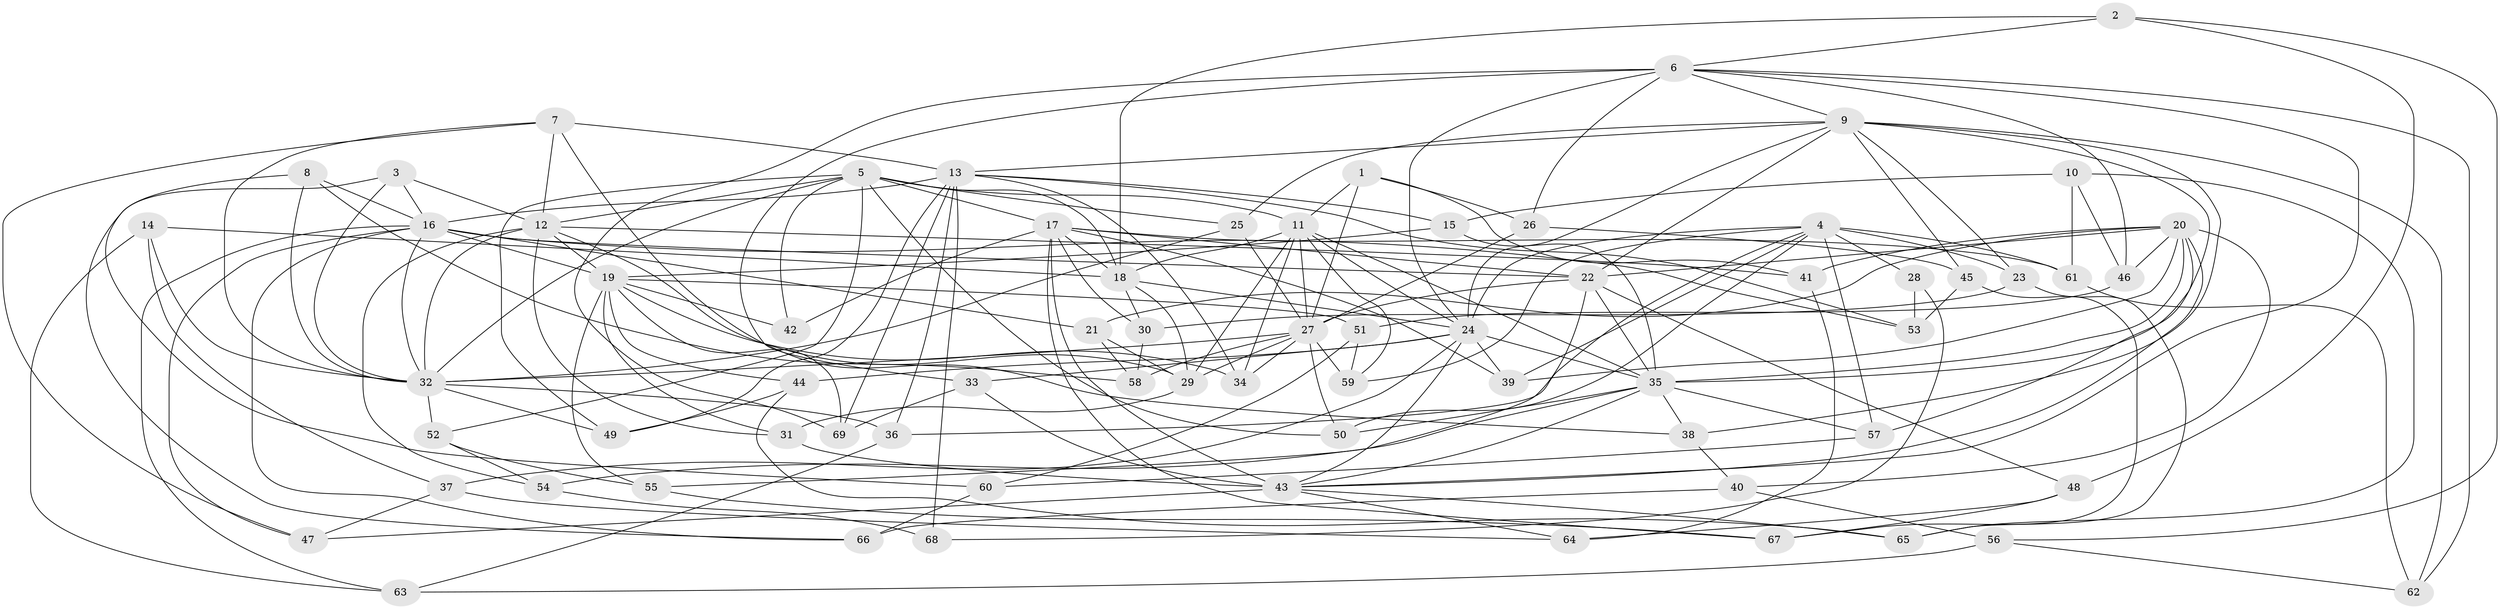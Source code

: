 // original degree distribution, {4: 1.0}
// Generated by graph-tools (version 1.1) at 2025/53/03/04/25 22:53:30]
// undirected, 69 vertices, 190 edges
graph export_dot {
  node [color=gray90,style=filled];
  1;
  2;
  3;
  4;
  5;
  6;
  7;
  8;
  9;
  10;
  11;
  12;
  13;
  14;
  15;
  16;
  17;
  18;
  19;
  20;
  21;
  22;
  23;
  24;
  25;
  26;
  27;
  28;
  29;
  30;
  31;
  32;
  33;
  34;
  35;
  36;
  37;
  38;
  39;
  40;
  41;
  42;
  43;
  44;
  45;
  46;
  47;
  48;
  49;
  50;
  51;
  52;
  53;
  54;
  55;
  56;
  57;
  58;
  59;
  60;
  61;
  62;
  63;
  64;
  65;
  66;
  67;
  68;
  69;
  1 -- 11 [weight=1.0];
  1 -- 26 [weight=1.0];
  1 -- 27 [weight=1.0];
  1 -- 41 [weight=1.0];
  2 -- 6 [weight=1.0];
  2 -- 18 [weight=1.0];
  2 -- 48 [weight=1.0];
  2 -- 56 [weight=1.0];
  3 -- 12 [weight=1.0];
  3 -- 16 [weight=1.0];
  3 -- 32 [weight=1.0];
  3 -- 66 [weight=1.0];
  4 -- 23 [weight=1.0];
  4 -- 24 [weight=1.0];
  4 -- 28 [weight=2.0];
  4 -- 36 [weight=1.0];
  4 -- 39 [weight=1.0];
  4 -- 50 [weight=1.0];
  4 -- 57 [weight=1.0];
  4 -- 59 [weight=1.0];
  4 -- 61 [weight=1.0];
  5 -- 11 [weight=1.0];
  5 -- 12 [weight=1.0];
  5 -- 17 [weight=1.0];
  5 -- 18 [weight=1.0];
  5 -- 25 [weight=1.0];
  5 -- 32 [weight=1.0];
  5 -- 42 [weight=1.0];
  5 -- 49 [weight=1.0];
  5 -- 50 [weight=1.0];
  5 -- 52 [weight=1.0];
  6 -- 9 [weight=1.0];
  6 -- 24 [weight=2.0];
  6 -- 26 [weight=1.0];
  6 -- 33 [weight=1.0];
  6 -- 43 [weight=1.0];
  6 -- 46 [weight=1.0];
  6 -- 62 [weight=1.0];
  6 -- 69 [weight=1.0];
  7 -- 12 [weight=1.0];
  7 -- 13 [weight=2.0];
  7 -- 32 [weight=1.0];
  7 -- 38 [weight=1.0];
  7 -- 47 [weight=1.0];
  8 -- 16 [weight=1.0];
  8 -- 32 [weight=1.0];
  8 -- 58 [weight=1.0];
  8 -- 60 [weight=1.0];
  9 -- 13 [weight=1.0];
  9 -- 22 [weight=1.0];
  9 -- 23 [weight=1.0];
  9 -- 24 [weight=1.0];
  9 -- 25 [weight=1.0];
  9 -- 35 [weight=1.0];
  9 -- 38 [weight=1.0];
  9 -- 45 [weight=1.0];
  9 -- 62 [weight=1.0];
  10 -- 15 [weight=1.0];
  10 -- 46 [weight=1.0];
  10 -- 61 [weight=1.0];
  10 -- 65 [weight=1.0];
  11 -- 18 [weight=1.0];
  11 -- 24 [weight=1.0];
  11 -- 27 [weight=2.0];
  11 -- 29 [weight=1.0];
  11 -- 34 [weight=1.0];
  11 -- 35 [weight=1.0];
  11 -- 59 [weight=1.0];
  12 -- 19 [weight=2.0];
  12 -- 29 [weight=1.0];
  12 -- 31 [weight=1.0];
  12 -- 32 [weight=1.0];
  12 -- 41 [weight=1.0];
  12 -- 54 [weight=1.0];
  13 -- 15 [weight=1.0];
  13 -- 16 [weight=1.0];
  13 -- 34 [weight=1.0];
  13 -- 36 [weight=1.0];
  13 -- 49 [weight=1.0];
  13 -- 53 [weight=1.0];
  13 -- 68 [weight=2.0];
  13 -- 69 [weight=1.0];
  14 -- 18 [weight=1.0];
  14 -- 32 [weight=1.0];
  14 -- 37 [weight=1.0];
  14 -- 63 [weight=1.0];
  15 -- 19 [weight=1.0];
  15 -- 35 [weight=1.0];
  16 -- 19 [weight=2.0];
  16 -- 21 [weight=1.0];
  16 -- 22 [weight=1.0];
  16 -- 32 [weight=1.0];
  16 -- 47 [weight=1.0];
  16 -- 53 [weight=1.0];
  16 -- 63 [weight=1.0];
  16 -- 66 [weight=1.0];
  17 -- 18 [weight=1.0];
  17 -- 22 [weight=1.0];
  17 -- 30 [weight=1.0];
  17 -- 39 [weight=1.0];
  17 -- 42 [weight=2.0];
  17 -- 43 [weight=3.0];
  17 -- 61 [weight=1.0];
  17 -- 67 [weight=1.0];
  18 -- 24 [weight=1.0];
  18 -- 29 [weight=1.0];
  18 -- 30 [weight=1.0];
  19 -- 31 [weight=1.0];
  19 -- 34 [weight=1.0];
  19 -- 42 [weight=1.0];
  19 -- 44 [weight=1.0];
  19 -- 51 [weight=1.0];
  19 -- 55 [weight=1.0];
  19 -- 69 [weight=1.0];
  20 -- 21 [weight=1.0];
  20 -- 22 [weight=2.0];
  20 -- 35 [weight=1.0];
  20 -- 39 [weight=1.0];
  20 -- 40 [weight=1.0];
  20 -- 41 [weight=1.0];
  20 -- 43 [weight=1.0];
  20 -- 46 [weight=1.0];
  20 -- 57 [weight=1.0];
  21 -- 29 [weight=1.0];
  21 -- 58 [weight=1.0];
  22 -- 27 [weight=1.0];
  22 -- 35 [weight=2.0];
  22 -- 48 [weight=1.0];
  22 -- 55 [weight=1.0];
  23 -- 30 [weight=1.0];
  23 -- 65 [weight=1.0];
  24 -- 33 [weight=1.0];
  24 -- 35 [weight=1.0];
  24 -- 37 [weight=1.0];
  24 -- 39 [weight=1.0];
  24 -- 43 [weight=1.0];
  24 -- 44 [weight=1.0];
  25 -- 27 [weight=1.0];
  25 -- 32 [weight=1.0];
  26 -- 27 [weight=1.0];
  26 -- 45 [weight=1.0];
  27 -- 29 [weight=1.0];
  27 -- 32 [weight=1.0];
  27 -- 34 [weight=1.0];
  27 -- 50 [weight=1.0];
  27 -- 58 [weight=1.0];
  27 -- 59 [weight=1.0];
  28 -- 53 [weight=1.0];
  28 -- 68 [weight=1.0];
  29 -- 31 [weight=1.0];
  30 -- 58 [weight=1.0];
  31 -- 43 [weight=1.0];
  32 -- 36 [weight=1.0];
  32 -- 49 [weight=1.0];
  32 -- 52 [weight=1.0];
  33 -- 43 [weight=1.0];
  33 -- 69 [weight=1.0];
  35 -- 38 [weight=1.0];
  35 -- 43 [weight=1.0];
  35 -- 50 [weight=1.0];
  35 -- 54 [weight=1.0];
  35 -- 57 [weight=1.0];
  36 -- 63 [weight=1.0];
  37 -- 47 [weight=1.0];
  37 -- 64 [weight=1.0];
  38 -- 40 [weight=1.0];
  40 -- 56 [weight=1.0];
  40 -- 66 [weight=1.0];
  41 -- 64 [weight=1.0];
  43 -- 47 [weight=1.0];
  43 -- 64 [weight=1.0];
  43 -- 65 [weight=1.0];
  44 -- 49 [weight=1.0];
  44 -- 65 [weight=1.0];
  45 -- 53 [weight=1.0];
  45 -- 67 [weight=1.0];
  46 -- 51 [weight=1.0];
  48 -- 64 [weight=1.0];
  48 -- 67 [weight=1.0];
  51 -- 59 [weight=1.0];
  51 -- 60 [weight=1.0];
  52 -- 54 [weight=1.0];
  52 -- 55 [weight=1.0];
  54 -- 68 [weight=1.0];
  55 -- 67 [weight=1.0];
  56 -- 62 [weight=1.0];
  56 -- 63 [weight=1.0];
  57 -- 60 [weight=1.0];
  60 -- 66 [weight=1.0];
  61 -- 62 [weight=1.0];
}

